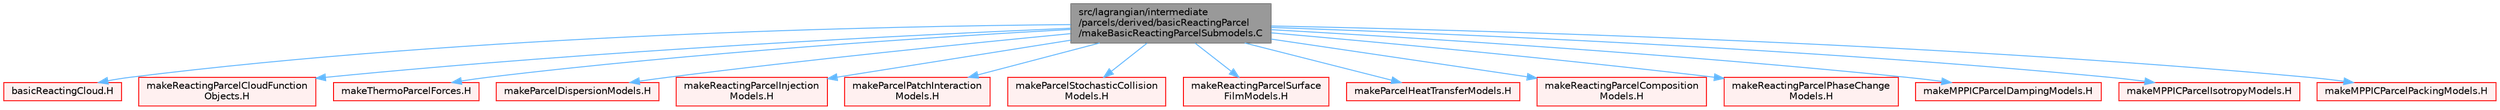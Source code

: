 digraph "src/lagrangian/intermediate/parcels/derived/basicReactingParcel/makeBasicReactingParcelSubmodels.C"
{
 // LATEX_PDF_SIZE
  bgcolor="transparent";
  edge [fontname=Helvetica,fontsize=10,labelfontname=Helvetica,labelfontsize=10];
  node [fontname=Helvetica,fontsize=10,shape=box,height=0.2,width=0.4];
  Node1 [id="Node000001",label="src/lagrangian/intermediate\l/parcels/derived/basicReactingParcel\l/makeBasicReactingParcelSubmodels.C",height=0.2,width=0.4,color="gray40", fillcolor="grey60", style="filled", fontcolor="black",tooltip=" "];
  Node1 -> Node2 [id="edge1_Node000001_Node000002",color="steelblue1",style="solid",tooltip=" "];
  Node2 [id="Node000002",label="basicReactingCloud.H",height=0.2,width=0.4,color="red", fillcolor="#FFF0F0", style="filled",URL="$basicReactingCloud_8H.html",tooltip=" "];
  Node1 -> Node549 [id="edge2_Node000001_Node000549",color="steelblue1",style="solid",tooltip=" "];
  Node549 [id="Node000549",label="makeReactingParcelCloudFunction\lObjects.H",height=0.2,width=0.4,color="red", fillcolor="#FFF0F0", style="filled",URL="$makeReactingParcelCloudFunctionObjects_8H.html",tooltip=" "];
  Node1 -> Node585 [id="edge3_Node000001_Node000585",color="steelblue1",style="solid",tooltip=" "];
  Node585 [id="Node000585",label="makeThermoParcelForces.H",height=0.2,width=0.4,color="red", fillcolor="#FFF0F0", style="filled",URL="$makeThermoParcelForces_8H.html",tooltip=" "];
  Node1 -> Node606 [id="edge4_Node000001_Node000606",color="steelblue1",style="solid",tooltip=" "];
  Node606 [id="Node000606",label="makeParcelDispersionModels.H",height=0.2,width=0.4,color="red", fillcolor="#FFF0F0", style="filled",URL="$makeParcelDispersionModels_8H.html",tooltip=" "];
  Node1 -> Node609 [id="edge5_Node000001_Node000609",color="steelblue1",style="solid",tooltip=" "];
  Node609 [id="Node000609",label="makeReactingParcelInjection\lModels.H",height=0.2,width=0.4,color="red", fillcolor="#FFF0F0", style="filled",URL="$makeReactingParcelInjectionModels_8H.html",tooltip=" "];
  Node1 -> Node634 [id="edge6_Node000001_Node000634",color="steelblue1",style="solid",tooltip=" "];
  Node634 [id="Node000634",label="makeParcelPatchInteraction\lModels.H",height=0.2,width=0.4,color="red", fillcolor="#FFF0F0", style="filled",URL="$makeParcelPatchInteractionModels_8H.html",tooltip=" "];
  Node1 -> Node645 [id="edge7_Node000001_Node000645",color="steelblue1",style="solid",tooltip=" "];
  Node645 [id="Node000645",label="makeParcelStochasticCollision\lModels.H",height=0.2,width=0.4,color="red", fillcolor="#FFF0F0", style="filled",URL="$makeParcelStochasticCollisionModels_8H.html",tooltip=" "];
  Node1 -> Node648 [id="edge8_Node000001_Node000648",color="steelblue1",style="solid",tooltip=" "];
  Node648 [id="Node000648",label="makeReactingParcelSurface\lFilmModels.H",height=0.2,width=0.4,color="red", fillcolor="#FFF0F0", style="filled",URL="$makeReactingParcelSurfaceFilmModels_8H.html",tooltip=" "];
  Node1 -> Node654 [id="edge9_Node000001_Node000654",color="steelblue1",style="solid",tooltip=" "];
  Node654 [id="Node000654",label="makeParcelHeatTransferModels.H",height=0.2,width=0.4,color="red", fillcolor="#FFF0F0", style="filled",URL="$makeParcelHeatTransferModels_8H.html",tooltip=" "];
  Node1 -> Node658 [id="edge10_Node000001_Node000658",color="steelblue1",style="solid",tooltip=" "];
  Node658 [id="Node000658",label="makeReactingParcelComposition\lModels.H",height=0.2,width=0.4,color="red", fillcolor="#FFF0F0", style="filled",URL="$makeReactingParcelCompositionModels_8H.html",tooltip=" "];
  Node1 -> Node664 [id="edge11_Node000001_Node000664",color="steelblue1",style="solid",tooltip=" "];
  Node664 [id="Node000664",label="makeReactingParcelPhaseChange\lModels.H",height=0.2,width=0.4,color="red", fillcolor="#FFF0F0", style="filled",URL="$makeReactingParcelPhaseChangeModels_8H.html",tooltip=" "];
  Node1 -> Node670 [id="edge12_Node000001_Node000670",color="steelblue1",style="solid",tooltip=" "];
  Node670 [id="Node000670",label="makeMPPICParcelDampingModels.H",height=0.2,width=0.4,color="red", fillcolor="#FFF0F0", style="filled",URL="$makeMPPICParcelDampingModels_8H.html",tooltip=" "];
  Node1 -> Node674 [id="edge13_Node000001_Node000674",color="steelblue1",style="solid",tooltip=" "];
  Node674 [id="Node000674",label="makeMPPICParcelIsotropyModels.H",height=0.2,width=0.4,color="red", fillcolor="#FFF0F0", style="filled",URL="$makeMPPICParcelIsotropyModels_8H.html",tooltip=" "];
  Node1 -> Node678 [id="edge14_Node000001_Node000678",color="steelblue1",style="solid",tooltip=" "];
  Node678 [id="Node000678",label="makeMPPICParcelPackingModels.H",height=0.2,width=0.4,color="red", fillcolor="#FFF0F0", style="filled",URL="$makeMPPICParcelPackingModels_8H.html",tooltip=" "];
}

